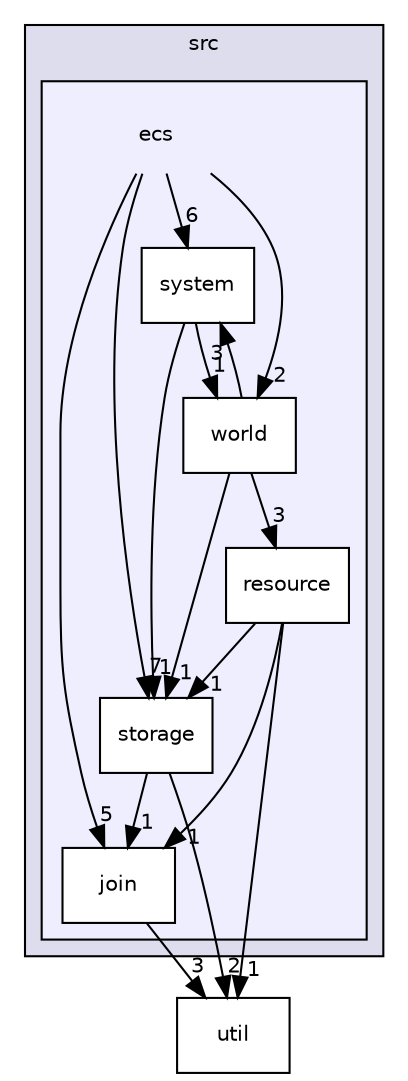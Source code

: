 digraph "src/ecs" {
  compound=true
  node [ fontsize="10", fontname="Helvetica"];
  edge [ labelfontsize="10", labelfontname="Helvetica"];
  subgraph clusterdir_68267d1309a1af8e8297ef4c3efbcdba {
    graph [ bgcolor="#ddddee", pencolor="black", label="src" fontname="Helvetica", fontsize="10", URL="dir_68267d1309a1af8e8297ef4c3efbcdba.html"]
  subgraph clusterdir_ddca5f149c4ce13074f28b270e950ba9 {
    graph [ bgcolor="#eeeeff", pencolor="black", label="" URL="dir_ddca5f149c4ce13074f28b270e950ba9.html"];
    dir_ddca5f149c4ce13074f28b270e950ba9 [shape=plaintext label="ecs"];
    dir_5abdaf7f73d21794a8fbc6d7283f9520 [shape=box label="join" color="black" fillcolor="white" style="filled" URL="dir_5abdaf7f73d21794a8fbc6d7283f9520.html"];
    dir_4e86420503e0caa6f405d70b77d5b79b [shape=box label="resource" color="black" fillcolor="white" style="filled" URL="dir_4e86420503e0caa6f405d70b77d5b79b.html"];
    dir_070851a3a113ba0e3a3b53c5e8280d9f [shape=box label="storage" color="black" fillcolor="white" style="filled" URL="dir_070851a3a113ba0e3a3b53c5e8280d9f.html"];
    dir_cb4e05d6b4cb8a4832c43f593f7418f2 [shape=box label="system" color="black" fillcolor="white" style="filled" URL="dir_cb4e05d6b4cb8a4832c43f593f7418f2.html"];
    dir_158cf86d26831bf034907ad207a81480 [shape=box label="world" color="black" fillcolor="white" style="filled" URL="dir_158cf86d26831bf034907ad207a81480.html"];
  }
  }
  dir_b7878ad5ecbf2506f4125b9d34c97e45 [shape=box label="util" URL="dir_b7878ad5ecbf2506f4125b9d34c97e45.html"];
  dir_5abdaf7f73d21794a8fbc6d7283f9520->dir_b7878ad5ecbf2506f4125b9d34c97e45 [headlabel="3", labeldistance=1.5 headhref="dir_000002_000025.html"];
  dir_ddca5f149c4ce13074f28b270e950ba9->dir_5abdaf7f73d21794a8fbc6d7283f9520 [headlabel="5", labeldistance=1.5 headhref="dir_000001_000002.html"];
  dir_ddca5f149c4ce13074f28b270e950ba9->dir_070851a3a113ba0e3a3b53c5e8280d9f [headlabel="7", labeldistance=1.5 headhref="dir_000001_000004.html"];
  dir_ddca5f149c4ce13074f28b270e950ba9->dir_158cf86d26831bf034907ad207a81480 [headlabel="2", labeldistance=1.5 headhref="dir_000001_000006.html"];
  dir_ddca5f149c4ce13074f28b270e950ba9->dir_cb4e05d6b4cb8a4832c43f593f7418f2 [headlabel="6", labeldistance=1.5 headhref="dir_000001_000005.html"];
  dir_070851a3a113ba0e3a3b53c5e8280d9f->dir_5abdaf7f73d21794a8fbc6d7283f9520 [headlabel="1", labeldistance=1.5 headhref="dir_000004_000002.html"];
  dir_070851a3a113ba0e3a3b53c5e8280d9f->dir_b7878ad5ecbf2506f4125b9d34c97e45 [headlabel="2", labeldistance=1.5 headhref="dir_000004_000025.html"];
  dir_158cf86d26831bf034907ad207a81480->dir_070851a3a113ba0e3a3b53c5e8280d9f [headlabel="1", labeldistance=1.5 headhref="dir_000006_000004.html"];
  dir_158cf86d26831bf034907ad207a81480->dir_cb4e05d6b4cb8a4832c43f593f7418f2 [headlabel="3", labeldistance=1.5 headhref="dir_000006_000005.html"];
  dir_158cf86d26831bf034907ad207a81480->dir_4e86420503e0caa6f405d70b77d5b79b [headlabel="3", labeldistance=1.5 headhref="dir_000006_000003.html"];
  dir_cb4e05d6b4cb8a4832c43f593f7418f2->dir_070851a3a113ba0e3a3b53c5e8280d9f [headlabel="1", labeldistance=1.5 headhref="dir_000005_000004.html"];
  dir_cb4e05d6b4cb8a4832c43f593f7418f2->dir_158cf86d26831bf034907ad207a81480 [headlabel="1", labeldistance=1.5 headhref="dir_000005_000006.html"];
  dir_4e86420503e0caa6f405d70b77d5b79b->dir_5abdaf7f73d21794a8fbc6d7283f9520 [headlabel="1", labeldistance=1.5 headhref="dir_000003_000002.html"];
  dir_4e86420503e0caa6f405d70b77d5b79b->dir_b7878ad5ecbf2506f4125b9d34c97e45 [headlabel="1", labeldistance=1.5 headhref="dir_000003_000025.html"];
  dir_4e86420503e0caa6f405d70b77d5b79b->dir_070851a3a113ba0e3a3b53c5e8280d9f [headlabel="1", labeldistance=1.5 headhref="dir_000003_000004.html"];
}
